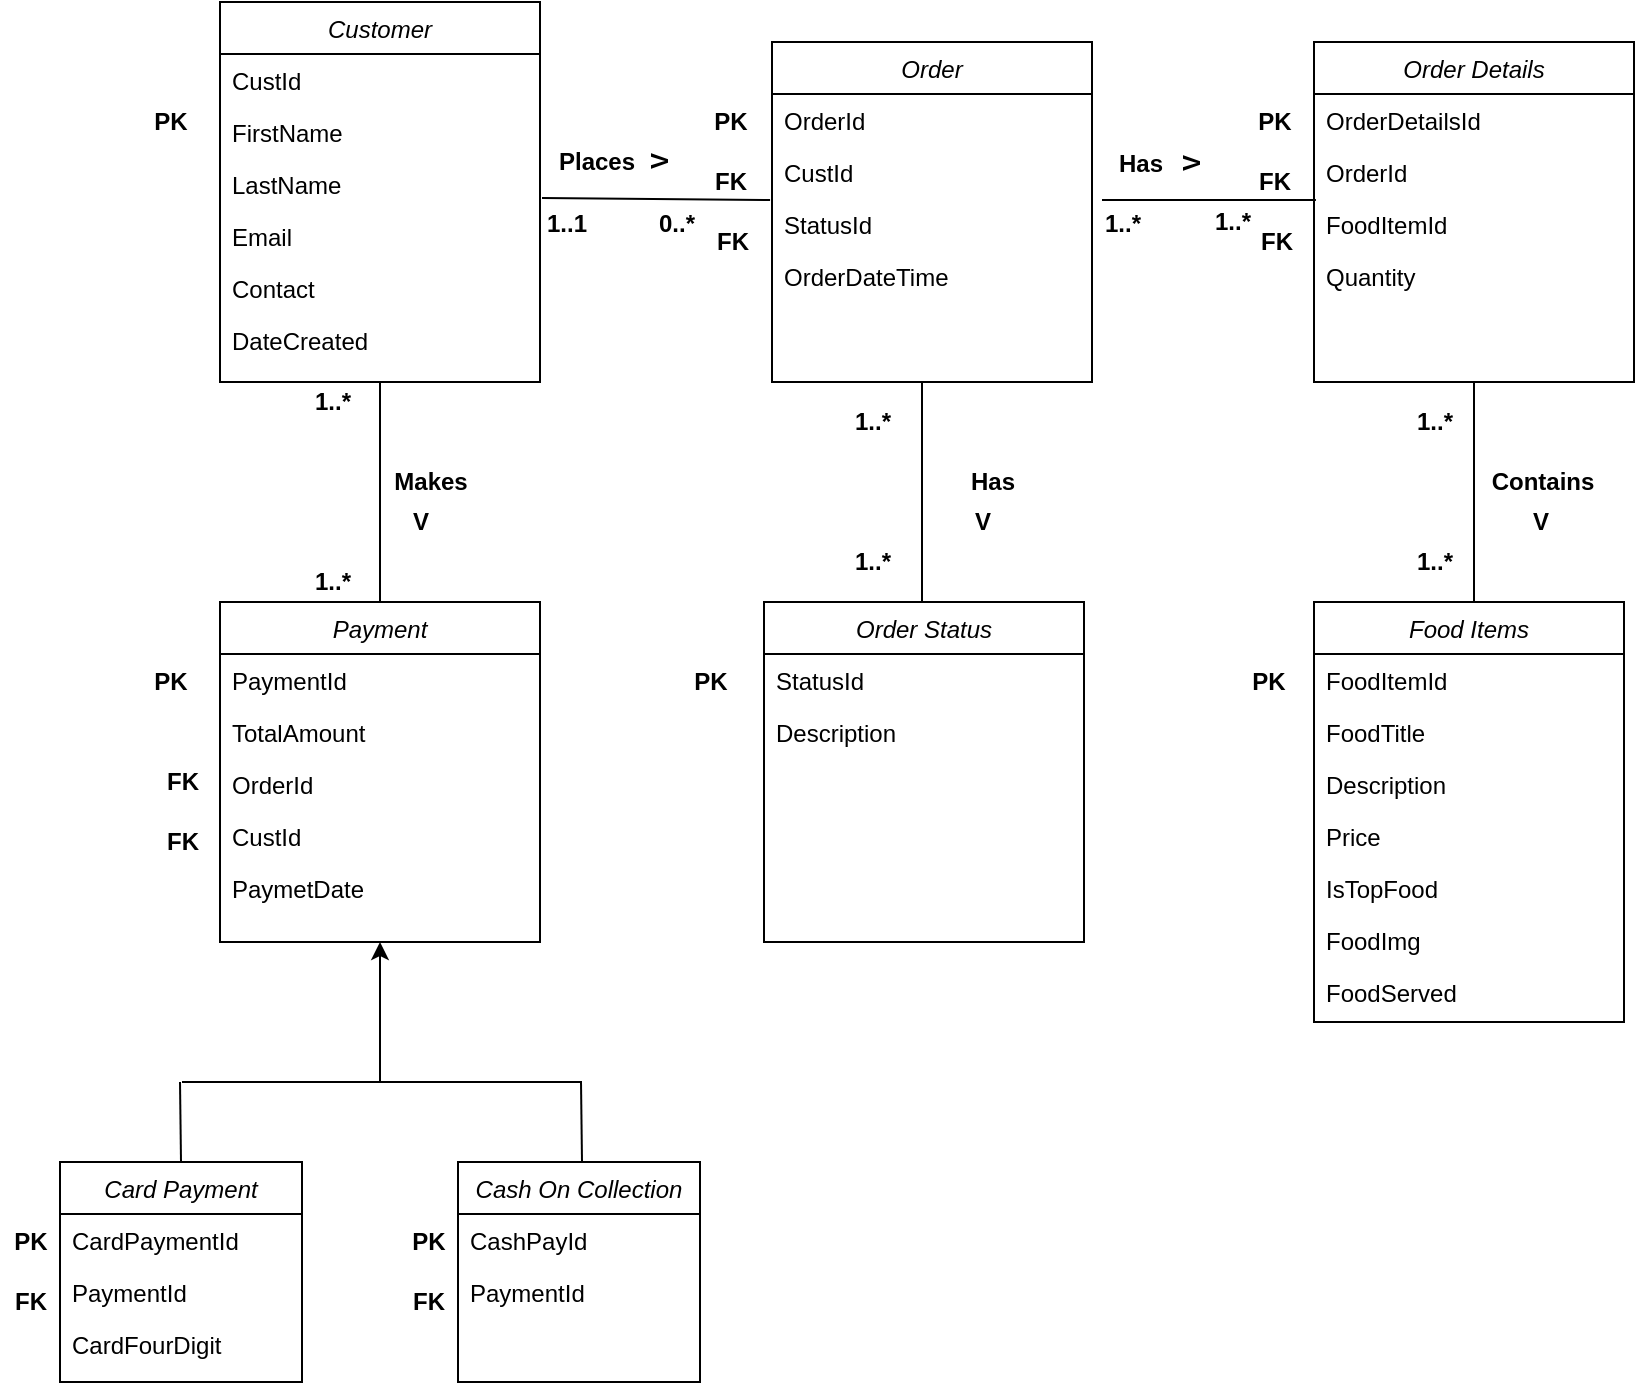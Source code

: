 <mxfile version="13.6.2" type="device"><diagram id="C5RBs43oDa-KdzZeNtuy" name="Page-1"><mxGraphModel dx="-546" dy="488" grid="1" gridSize="10" guides="1" tooltips="1" connect="1" arrows="1" fold="1" page="1" pageScale="1" pageWidth="827" pageHeight="1169" math="0" shadow="0"><root><mxCell id="WIyWlLk6GJQsqaUBKTNV-0"/><mxCell id="WIyWlLk6GJQsqaUBKTNV-1" parent="WIyWlLk6GJQsqaUBKTNV-0"/><mxCell id="n_rQoOBlj1_yAPAtQpMd-3" value="&lt;b&gt;PK&lt;/b&gt;" style="text;html=1;align=center;verticalAlign=middle;resizable=0;points=[];autosize=1;" parent="WIyWlLk6GJQsqaUBKTNV-1" vertex="1"><mxGeometry x="1739" y="70" width="30" height="20" as="geometry"/></mxCell><mxCell id="zkfFHV4jXpPFQw0GAbJ--0" value="Customer" style="swimlane;fontStyle=2;align=center;verticalAlign=top;childLayout=stackLayout;horizontal=1;startSize=26;horizontalStack=0;resizeParent=1;resizeLast=0;collapsible=1;marginBottom=0;rounded=0;shadow=0;strokeWidth=1;" parent="WIyWlLk6GJQsqaUBKTNV-1" vertex="1"><mxGeometry x="1779" y="20" width="160" height="190" as="geometry"><mxRectangle x="230" y="140" width="160" height="26" as="alternateBounds"/></mxGeometry></mxCell><mxCell id="zkfFHV4jXpPFQw0GAbJ--1" value="CustId" style="text;align=left;verticalAlign=top;spacingLeft=4;spacingRight=4;overflow=hidden;rotatable=0;points=[[0,0.5],[1,0.5]];portConstraint=eastwest;" parent="zkfFHV4jXpPFQw0GAbJ--0" vertex="1"><mxGeometry y="26" width="160" height="26" as="geometry"/></mxCell><mxCell id="zkfFHV4jXpPFQw0GAbJ--2" value="FirstName" style="text;align=left;verticalAlign=top;spacingLeft=4;spacingRight=4;overflow=hidden;rotatable=0;points=[[0,0.5],[1,0.5]];portConstraint=eastwest;rounded=0;shadow=0;html=0;" parent="zkfFHV4jXpPFQw0GAbJ--0" vertex="1"><mxGeometry y="52" width="160" height="26" as="geometry"/></mxCell><mxCell id="zkfFHV4jXpPFQw0GAbJ--3" value="LastName" style="text;align=left;verticalAlign=top;spacingLeft=4;spacingRight=4;overflow=hidden;rotatable=0;points=[[0,0.5],[1,0.5]];portConstraint=eastwest;rounded=0;shadow=0;html=0;" parent="zkfFHV4jXpPFQw0GAbJ--0" vertex="1"><mxGeometry y="78" width="160" height="26" as="geometry"/></mxCell><mxCell id="n_rQoOBlj1_yAPAtQpMd-1" value="Email" style="text;align=left;verticalAlign=top;spacingLeft=4;spacingRight=4;overflow=hidden;rotatable=0;points=[[0,0.5],[1,0.5]];portConstraint=eastwest;rounded=0;shadow=0;html=0;" parent="zkfFHV4jXpPFQw0GAbJ--0" vertex="1"><mxGeometry y="104" width="160" height="26" as="geometry"/></mxCell><mxCell id="n_rQoOBlj1_yAPAtQpMd-2" value="Contact" style="text;align=left;verticalAlign=top;spacingLeft=4;spacingRight=4;overflow=hidden;rotatable=0;points=[[0,0.5],[1,0.5]];portConstraint=eastwest;rounded=0;shadow=0;html=0;" parent="zkfFHV4jXpPFQw0GAbJ--0" vertex="1"><mxGeometry y="130" width="160" height="26" as="geometry"/></mxCell><mxCell id="iu5oXtb8yCJ7qpiZa51E-0" value="DateCreated" style="text;align=left;verticalAlign=top;spacingLeft=4;spacingRight=4;overflow=hidden;rotatable=0;points=[[0,0.5],[1,0.5]];portConstraint=eastwest;rounded=0;shadow=0;html=0;" vertex="1" parent="zkfFHV4jXpPFQw0GAbJ--0"><mxGeometry y="156" width="160" height="26" as="geometry"/></mxCell><mxCell id="n_rQoOBlj1_yAPAtQpMd-4" value="Payment" style="swimlane;fontStyle=2;align=center;verticalAlign=top;childLayout=stackLayout;horizontal=1;startSize=26;horizontalStack=0;resizeParent=1;resizeLast=0;collapsible=1;marginBottom=0;rounded=0;shadow=0;strokeWidth=1;" parent="WIyWlLk6GJQsqaUBKTNV-1" vertex="1"><mxGeometry x="1779" y="320" width="160" height="170" as="geometry"><mxRectangle x="230" y="140" width="160" height="26" as="alternateBounds"/></mxGeometry></mxCell><mxCell id="n_rQoOBlj1_yAPAtQpMd-5" value="PaymentId" style="text;align=left;verticalAlign=top;spacingLeft=4;spacingRight=4;overflow=hidden;rotatable=0;points=[[0,0.5],[1,0.5]];portConstraint=eastwest;" parent="n_rQoOBlj1_yAPAtQpMd-4" vertex="1"><mxGeometry y="26" width="160" height="26" as="geometry"/></mxCell><mxCell id="n_rQoOBlj1_yAPAtQpMd-6" value="TotalAmount" style="text;align=left;verticalAlign=top;spacingLeft=4;spacingRight=4;overflow=hidden;rotatable=0;points=[[0,0.5],[1,0.5]];portConstraint=eastwest;rounded=0;shadow=0;html=0;" parent="n_rQoOBlj1_yAPAtQpMd-4" vertex="1"><mxGeometry y="52" width="160" height="26" as="geometry"/></mxCell><mxCell id="n_rQoOBlj1_yAPAtQpMd-9" value="OrderId" style="text;align=left;verticalAlign=top;spacingLeft=4;spacingRight=4;overflow=hidden;rotatable=0;points=[[0,0.5],[1,0.5]];portConstraint=eastwest;rounded=0;shadow=0;html=0;" parent="n_rQoOBlj1_yAPAtQpMd-4" vertex="1"><mxGeometry y="78" width="160" height="26" as="geometry"/></mxCell><mxCell id="n_rQoOBlj1_yAPAtQpMd-8" value="CustId" style="text;align=left;verticalAlign=top;spacingLeft=4;spacingRight=4;overflow=hidden;rotatable=0;points=[[0,0.5],[1,0.5]];portConstraint=eastwest;rounded=0;shadow=0;html=0;" parent="n_rQoOBlj1_yAPAtQpMd-4" vertex="1"><mxGeometry y="104" width="160" height="26" as="geometry"/></mxCell><mxCell id="n_rQoOBlj1_yAPAtQpMd-7" value="PaymetDate" style="text;align=left;verticalAlign=top;spacingLeft=4;spacingRight=4;overflow=hidden;rotatable=0;points=[[0,0.5],[1,0.5]];portConstraint=eastwest;rounded=0;shadow=0;html=0;" parent="n_rQoOBlj1_yAPAtQpMd-4" vertex="1"><mxGeometry y="130" width="160" height="26" as="geometry"/></mxCell><mxCell id="n_rQoOBlj1_yAPAtQpMd-10" value="" style="endArrow=none;html=1;exitX=0.5;exitY=0;exitDx=0;exitDy=0;" parent="WIyWlLk6GJQsqaUBKTNV-1" source="n_rQoOBlj1_yAPAtQpMd-4" edge="1"><mxGeometry width="50" height="50" relative="1" as="geometry"><mxPoint x="1809" y="260" as="sourcePoint"/><mxPoint x="1859" y="210" as="targetPoint"/></mxGeometry></mxCell><mxCell id="n_rQoOBlj1_yAPAtQpMd-11" value="Makes" style="text;html=1;align=center;verticalAlign=middle;resizable=0;points=[];autosize=1;fontStyle=1" parent="WIyWlLk6GJQsqaUBKTNV-1" vertex="1"><mxGeometry x="1859" y="250" width="50" height="20" as="geometry"/></mxCell><mxCell id="n_rQoOBlj1_yAPAtQpMd-12" value="V" style="text;html=1;align=center;verticalAlign=middle;resizable=0;points=[];autosize=1;fontStyle=1" parent="WIyWlLk6GJQsqaUBKTNV-1" vertex="1"><mxGeometry x="1869" y="270" width="20" height="20" as="geometry"/></mxCell><mxCell id="n_rQoOBlj1_yAPAtQpMd-13" value="&lt;b&gt;PK&lt;/b&gt;" style="text;html=1;align=center;verticalAlign=middle;resizable=0;points=[];autosize=1;" parent="WIyWlLk6GJQsqaUBKTNV-1" vertex="1"><mxGeometry x="1739" y="350" width="30" height="20" as="geometry"/></mxCell><mxCell id="n_rQoOBlj1_yAPAtQpMd-14" value="&lt;b&gt;FK&lt;/b&gt;" style="text;html=1;align=center;verticalAlign=middle;resizable=0;points=[];autosize=1;" parent="WIyWlLk6GJQsqaUBKTNV-1" vertex="1"><mxGeometry x="1744.5" y="400" width="30" height="20" as="geometry"/></mxCell><mxCell id="n_rQoOBlj1_yAPAtQpMd-15" value="&lt;b&gt;FK&lt;/b&gt;" style="text;html=1;align=center;verticalAlign=middle;resizable=0;points=[];autosize=1;" parent="WIyWlLk6GJQsqaUBKTNV-1" vertex="1"><mxGeometry x="1744.5" y="430" width="30" height="20" as="geometry"/></mxCell><mxCell id="n_rQoOBlj1_yAPAtQpMd-16" value="" style="endArrow=classic;html=1;" parent="WIyWlLk6GJQsqaUBKTNV-1" edge="1"><mxGeometry width="50" height="50" relative="1" as="geometry"><mxPoint x="1859" y="560" as="sourcePoint"/><mxPoint x="1859" y="490" as="targetPoint"/></mxGeometry></mxCell><mxCell id="n_rQoOBlj1_yAPAtQpMd-17" value="" style="endArrow=none;html=1;" parent="WIyWlLk6GJQsqaUBKTNV-1" edge="1"><mxGeometry width="50" height="50" relative="1" as="geometry"><mxPoint x="1859" y="560" as="sourcePoint"/><mxPoint x="1960" y="560" as="targetPoint"/></mxGeometry></mxCell><mxCell id="n_rQoOBlj1_yAPAtQpMd-18" value="" style="endArrow=none;html=1;" parent="WIyWlLk6GJQsqaUBKTNV-1" edge="1"><mxGeometry width="50" height="50" relative="1" as="geometry"><mxPoint x="1760" y="560" as="sourcePoint"/><mxPoint x="1859" y="560" as="targetPoint"/></mxGeometry></mxCell><mxCell id="n_rQoOBlj1_yAPAtQpMd-53" value="Order Details" style="swimlane;fontStyle=2;align=center;verticalAlign=top;childLayout=stackLayout;horizontal=1;startSize=26;horizontalStack=0;resizeParent=1;resizeLast=0;collapsible=1;marginBottom=0;rounded=0;shadow=0;strokeWidth=1;" parent="WIyWlLk6GJQsqaUBKTNV-1" vertex="1"><mxGeometry x="2326" y="40" width="160" height="170" as="geometry"><mxRectangle x="230" y="140" width="160" height="26" as="alternateBounds"/></mxGeometry></mxCell><mxCell id="n_rQoOBlj1_yAPAtQpMd-54" value="OrderDetailsId" style="text;align=left;verticalAlign=top;spacingLeft=4;spacingRight=4;overflow=hidden;rotatable=0;points=[[0,0.5],[1,0.5]];portConstraint=eastwest;" parent="n_rQoOBlj1_yAPAtQpMd-53" vertex="1"><mxGeometry y="26" width="160" height="26" as="geometry"/></mxCell><mxCell id="n_rQoOBlj1_yAPAtQpMd-55" value="OrderId" style="text;align=left;verticalAlign=top;spacingLeft=4;spacingRight=4;overflow=hidden;rotatable=0;points=[[0,0.5],[1,0.5]];portConstraint=eastwest;rounded=0;shadow=0;html=0;" parent="n_rQoOBlj1_yAPAtQpMd-53" vertex="1"><mxGeometry y="52" width="160" height="26" as="geometry"/></mxCell><mxCell id="n_rQoOBlj1_yAPAtQpMd-56" value="FoodItemId" style="text;align=left;verticalAlign=top;spacingLeft=4;spacingRight=4;overflow=hidden;rotatable=0;points=[[0,0.5],[1,0.5]];portConstraint=eastwest;rounded=0;shadow=0;html=0;" parent="n_rQoOBlj1_yAPAtQpMd-53" vertex="1"><mxGeometry y="78" width="160" height="26" as="geometry"/></mxCell><mxCell id="n_rQoOBlj1_yAPAtQpMd-57" value="Quantity" style="text;align=left;verticalAlign=top;spacingLeft=4;spacingRight=4;overflow=hidden;rotatable=0;points=[[0,0.5],[1,0.5]];portConstraint=eastwest;rounded=0;shadow=0;html=0;" parent="n_rQoOBlj1_yAPAtQpMd-53" vertex="1"><mxGeometry y="104" width="160" height="26" as="geometry"/></mxCell><mxCell id="n_rQoOBlj1_yAPAtQpMd-19" value="Card Payment" style="swimlane;fontStyle=2;align=center;verticalAlign=top;childLayout=stackLayout;horizontal=1;startSize=26;horizontalStack=0;resizeParent=1;resizeLast=0;collapsible=1;marginBottom=0;rounded=0;shadow=0;strokeWidth=1;" parent="WIyWlLk6GJQsqaUBKTNV-1" vertex="1"><mxGeometry x="1699" y="600" width="121" height="110" as="geometry"><mxRectangle x="230" y="140" width="160" height="26" as="alternateBounds"/></mxGeometry></mxCell><mxCell id="n_rQoOBlj1_yAPAtQpMd-20" value="CardPaymentId" style="text;align=left;verticalAlign=top;spacingLeft=4;spacingRight=4;overflow=hidden;rotatable=0;points=[[0,0.5],[1,0.5]];portConstraint=eastwest;" parent="n_rQoOBlj1_yAPAtQpMd-19" vertex="1"><mxGeometry y="26" width="121" height="26" as="geometry"/></mxCell><mxCell id="n_rQoOBlj1_yAPAtQpMd-21" value="PaymentId" style="text;align=left;verticalAlign=top;spacingLeft=4;spacingRight=4;overflow=hidden;rotatable=0;points=[[0,0.5],[1,0.5]];portConstraint=eastwest;rounded=0;shadow=0;html=0;" parent="n_rQoOBlj1_yAPAtQpMd-19" vertex="1"><mxGeometry y="52" width="121" height="26" as="geometry"/></mxCell><mxCell id="n_rQoOBlj1_yAPAtQpMd-26" value="CardFourDigit" style="text;align=left;verticalAlign=top;spacingLeft=4;spacingRight=4;overflow=hidden;rotatable=0;points=[[0,0.5],[1,0.5]];portConstraint=eastwest;rounded=0;shadow=0;html=0;" parent="n_rQoOBlj1_yAPAtQpMd-19" vertex="1"><mxGeometry y="78" width="121" height="26" as="geometry"/></mxCell><mxCell id="n_rQoOBlj1_yAPAtQpMd-27" value="&lt;b&gt;PK&lt;/b&gt;" style="text;html=1;align=center;verticalAlign=middle;resizable=0;points=[];autosize=1;" parent="WIyWlLk6GJQsqaUBKTNV-1" vertex="1"><mxGeometry x="1669" y="630" width="30" height="20" as="geometry"/></mxCell><mxCell id="n_rQoOBlj1_yAPAtQpMd-38" value="Order" style="swimlane;fontStyle=2;align=center;verticalAlign=top;childLayout=stackLayout;horizontal=1;startSize=26;horizontalStack=0;resizeParent=1;resizeLast=0;collapsible=1;marginBottom=0;rounded=0;shadow=0;strokeWidth=1;" parent="WIyWlLk6GJQsqaUBKTNV-1" vertex="1"><mxGeometry x="2055" y="40" width="160" height="170" as="geometry"><mxRectangle x="230" y="140" width="160" height="26" as="alternateBounds"/></mxGeometry></mxCell><mxCell id="n_rQoOBlj1_yAPAtQpMd-39" value="OrderId" style="text;align=left;verticalAlign=top;spacingLeft=4;spacingRight=4;overflow=hidden;rotatable=0;points=[[0,0.5],[1,0.5]];portConstraint=eastwest;" parent="n_rQoOBlj1_yAPAtQpMd-38" vertex="1"><mxGeometry y="26" width="160" height="26" as="geometry"/></mxCell><mxCell id="n_rQoOBlj1_yAPAtQpMd-40" value="CustId" style="text;align=left;verticalAlign=top;spacingLeft=4;spacingRight=4;overflow=hidden;rotatable=0;points=[[0,0.5],[1,0.5]];portConstraint=eastwest;rounded=0;shadow=0;html=0;" parent="n_rQoOBlj1_yAPAtQpMd-38" vertex="1"><mxGeometry y="52" width="160" height="26" as="geometry"/></mxCell><mxCell id="n_rQoOBlj1_yAPAtQpMd-41" value="StatusId" style="text;align=left;verticalAlign=top;spacingLeft=4;spacingRight=4;overflow=hidden;rotatable=0;points=[[0,0.5],[1,0.5]];portConstraint=eastwest;rounded=0;shadow=0;html=0;" parent="n_rQoOBlj1_yAPAtQpMd-38" vertex="1"><mxGeometry y="78" width="160" height="26" as="geometry"/></mxCell><mxCell id="n_rQoOBlj1_yAPAtQpMd-44" value="OrderDateTime" style="text;align=left;verticalAlign=top;spacingLeft=4;spacingRight=4;overflow=hidden;rotatable=0;points=[[0,0.5],[1,0.5]];portConstraint=eastwest;rounded=0;shadow=0;html=0;" parent="n_rQoOBlj1_yAPAtQpMd-38" vertex="1"><mxGeometry y="104" width="160" height="26" as="geometry"/></mxCell><mxCell id="n_rQoOBlj1_yAPAtQpMd-28" value="&lt;b&gt;FK&lt;/b&gt;" style="text;html=1;align=center;verticalAlign=middle;resizable=0;points=[];autosize=1;" parent="WIyWlLk6GJQsqaUBKTNV-1" vertex="1"><mxGeometry x="1669" y="660" width="30" height="20" as="geometry"/></mxCell><mxCell id="n_rQoOBlj1_yAPAtQpMd-29" value="Cash On Collection" style="swimlane;fontStyle=2;align=center;verticalAlign=top;childLayout=stackLayout;horizontal=1;startSize=26;horizontalStack=0;resizeParent=1;resizeLast=0;collapsible=1;marginBottom=0;rounded=0;shadow=0;strokeWidth=1;" parent="WIyWlLk6GJQsqaUBKTNV-1" vertex="1"><mxGeometry x="1898" y="600" width="121" height="110" as="geometry"><mxRectangle x="230" y="140" width="160" height="26" as="alternateBounds"/></mxGeometry></mxCell><mxCell id="n_rQoOBlj1_yAPAtQpMd-30" value="CashPayId" style="text;align=left;verticalAlign=top;spacingLeft=4;spacingRight=4;overflow=hidden;rotatable=0;points=[[0,0.5],[1,0.5]];portConstraint=eastwest;" parent="n_rQoOBlj1_yAPAtQpMd-29" vertex="1"><mxGeometry y="26" width="121" height="26" as="geometry"/></mxCell><mxCell id="n_rQoOBlj1_yAPAtQpMd-31" value="PaymentId" style="text;align=left;verticalAlign=top;spacingLeft=4;spacingRight=4;overflow=hidden;rotatable=0;points=[[0,0.5],[1,0.5]];portConstraint=eastwest;rounded=0;shadow=0;html=0;" parent="n_rQoOBlj1_yAPAtQpMd-29" vertex="1"><mxGeometry y="52" width="121" height="26" as="geometry"/></mxCell><mxCell id="n_rQoOBlj1_yAPAtQpMd-33" value="" style="endArrow=none;html=1;exitX=0.5;exitY=0;exitDx=0;exitDy=0;" parent="WIyWlLk6GJQsqaUBKTNV-1" source="n_rQoOBlj1_yAPAtQpMd-19" edge="1"><mxGeometry width="50" height="50" relative="1" as="geometry"><mxPoint x="1759" y="590" as="sourcePoint"/><mxPoint x="1759" y="560" as="targetPoint"/></mxGeometry></mxCell><mxCell id="n_rQoOBlj1_yAPAtQpMd-34" value="" style="endArrow=none;html=1;exitX=0.5;exitY=0;exitDx=0;exitDy=0;" parent="WIyWlLk6GJQsqaUBKTNV-1" edge="1"><mxGeometry width="50" height="50" relative="1" as="geometry"><mxPoint x="1960" y="600" as="sourcePoint"/><mxPoint x="1959.5" y="560" as="targetPoint"/></mxGeometry></mxCell><mxCell id="n_rQoOBlj1_yAPAtQpMd-35" value="&lt;b&gt;PK&lt;/b&gt;" style="text;html=1;align=center;verticalAlign=middle;resizable=0;points=[];autosize=1;" parent="WIyWlLk6GJQsqaUBKTNV-1" vertex="1"><mxGeometry x="1868" y="630" width="30" height="20" as="geometry"/></mxCell><mxCell id="n_rQoOBlj1_yAPAtQpMd-36" value="&lt;b&gt;FK&lt;/b&gt;" style="text;html=1;align=center;verticalAlign=middle;resizable=0;points=[];autosize=1;" parent="WIyWlLk6GJQsqaUBKTNV-1" vertex="1"><mxGeometry x="1868" y="660" width="30" height="20" as="geometry"/></mxCell><mxCell id="n_rQoOBlj1_yAPAtQpMd-37" value="" style="endArrow=none;html=1;entryX=-0.006;entryY=0.115;entryDx=0;entryDy=0;entryPerimeter=0;" parent="WIyWlLk6GJQsqaUBKTNV-1" edge="1"><mxGeometry width="50" height="50" relative="1" as="geometry"><mxPoint x="1940" y="118" as="sourcePoint"/><mxPoint x="2054.04" y="118.99" as="targetPoint"/></mxGeometry></mxCell><mxCell id="n_rQoOBlj1_yAPAtQpMd-45" value="Places" style="text;html=1;align=center;verticalAlign=middle;resizable=0;points=[];autosize=1;fontStyle=1" parent="WIyWlLk6GJQsqaUBKTNV-1" vertex="1"><mxGeometry x="1942" y="90" width="50" height="20" as="geometry"/></mxCell><mxCell id="n_rQoOBlj1_yAPAtQpMd-47" value="V" style="text;html=1;align=center;verticalAlign=middle;resizable=0;points=[];autosize=1;fontStyle=1;rotation=-90;" parent="WIyWlLk6GJQsqaUBKTNV-1" vertex="1"><mxGeometry x="1989" y="90" width="20" height="20" as="geometry"/></mxCell><mxCell id="n_rQoOBlj1_yAPAtQpMd-50" value="&lt;b&gt;PK&lt;/b&gt;" style="text;html=1;align=center;verticalAlign=middle;resizable=0;points=[];autosize=1;" parent="WIyWlLk6GJQsqaUBKTNV-1" vertex="1"><mxGeometry x="2019" y="70" width="30" height="20" as="geometry"/></mxCell><mxCell id="n_rQoOBlj1_yAPAtQpMd-51" value="&lt;b&gt;FK&lt;/b&gt;" style="text;html=1;align=center;verticalAlign=middle;resizable=0;points=[];autosize=1;" parent="WIyWlLk6GJQsqaUBKTNV-1" vertex="1"><mxGeometry x="2019" y="100" width="30" height="20" as="geometry"/></mxCell><mxCell id="n_rQoOBlj1_yAPAtQpMd-52" value="&lt;b&gt;FK&lt;/b&gt;" style="text;html=1;align=center;verticalAlign=middle;resizable=0;points=[];autosize=1;" parent="WIyWlLk6GJQsqaUBKTNV-1" vertex="1"><mxGeometry x="2020" y="130" width="30" height="20" as="geometry"/></mxCell><mxCell id="n_rQoOBlj1_yAPAtQpMd-58" value="" style="endArrow=none;html=1;entryX=0.006;entryY=0.038;entryDx=0;entryDy=0;entryPerimeter=0;" parent="WIyWlLk6GJQsqaUBKTNV-1" target="n_rQoOBlj1_yAPAtQpMd-56" edge="1"><mxGeometry width="50" height="50" relative="1" as="geometry"><mxPoint x="2220" y="119" as="sourcePoint"/><mxPoint x="2299" y="120" as="targetPoint"/></mxGeometry></mxCell><mxCell id="n_rQoOBlj1_yAPAtQpMd-59" value="Has" style="text;html=1;align=center;verticalAlign=middle;resizable=0;points=[];autosize=1;fontStyle=1" parent="WIyWlLk6GJQsqaUBKTNV-1" vertex="1"><mxGeometry x="2219" y="91" width="40" height="20" as="geometry"/></mxCell><mxCell id="n_rQoOBlj1_yAPAtQpMd-60" value="V" style="text;html=1;align=center;verticalAlign=middle;resizable=0;points=[];autosize=1;fontStyle=1;rotation=-90;" parent="WIyWlLk6GJQsqaUBKTNV-1" vertex="1"><mxGeometry x="2255" y="91" width="20" height="20" as="geometry"/></mxCell><mxCell id="n_rQoOBlj1_yAPAtQpMd-61" value="&lt;b&gt;PK&lt;/b&gt;" style="text;html=1;align=center;verticalAlign=middle;resizable=0;points=[];autosize=1;" parent="WIyWlLk6GJQsqaUBKTNV-1" vertex="1"><mxGeometry x="2291" y="70" width="30" height="20" as="geometry"/></mxCell><mxCell id="n_rQoOBlj1_yAPAtQpMd-62" value="&lt;b&gt;FK&lt;/b&gt;" style="text;html=1;align=center;verticalAlign=middle;resizable=0;points=[];autosize=1;" parent="WIyWlLk6GJQsqaUBKTNV-1" vertex="1"><mxGeometry x="2291" y="100" width="30" height="20" as="geometry"/></mxCell><mxCell id="n_rQoOBlj1_yAPAtQpMd-63" value="&lt;b&gt;FK&lt;/b&gt;" style="text;html=1;align=center;verticalAlign=middle;resizable=0;points=[];autosize=1;" parent="WIyWlLk6GJQsqaUBKTNV-1" vertex="1"><mxGeometry x="2292" y="130" width="30" height="20" as="geometry"/></mxCell><mxCell id="n_rQoOBlj1_yAPAtQpMd-64" value="" style="endArrow=none;html=1;entryX=0.5;entryY=1;entryDx=0;entryDy=0;" parent="WIyWlLk6GJQsqaUBKTNV-1" edge="1"><mxGeometry width="50" height="50" relative="1" as="geometry"><mxPoint x="2406" y="320" as="sourcePoint"/><mxPoint x="2406" y="210" as="targetPoint"/></mxGeometry></mxCell><mxCell id="n_rQoOBlj1_yAPAtQpMd-65" value="Contains" style="text;html=1;align=center;verticalAlign=middle;resizable=0;points=[];autosize=1;fontStyle=1" parent="WIyWlLk6GJQsqaUBKTNV-1" vertex="1"><mxGeometry x="2405" y="250" width="70" height="20" as="geometry"/></mxCell><mxCell id="n_rQoOBlj1_yAPAtQpMd-66" value="V" style="text;html=1;align=center;verticalAlign=middle;resizable=0;points=[];autosize=1;fontStyle=1" parent="WIyWlLk6GJQsqaUBKTNV-1" vertex="1"><mxGeometry x="2429" y="270" width="20" height="20" as="geometry"/></mxCell><mxCell id="n_rQoOBlj1_yAPAtQpMd-75" value="&lt;b&gt;PK&lt;/b&gt;" style="text;html=1;align=center;verticalAlign=middle;resizable=0;points=[];autosize=1;" parent="WIyWlLk6GJQsqaUBKTNV-1" vertex="1"><mxGeometry x="2288" y="350" width="30" height="20" as="geometry"/></mxCell><mxCell id="n_rQoOBlj1_yAPAtQpMd-82" value="Has" style="text;html=1;align=center;verticalAlign=middle;resizable=0;points=[];autosize=1;fontStyle=1" parent="WIyWlLk6GJQsqaUBKTNV-1" vertex="1"><mxGeometry x="2145" y="250" width="40" height="20" as="geometry"/></mxCell><mxCell id="n_rQoOBlj1_yAPAtQpMd-84" value="&lt;b&gt;PK&lt;/b&gt;" style="text;html=1;align=center;verticalAlign=middle;resizable=0;points=[];autosize=1;" parent="WIyWlLk6GJQsqaUBKTNV-1" vertex="1"><mxGeometry x="2009" y="350" width="30" height="20" as="geometry"/></mxCell><mxCell id="n_rQoOBlj1_yAPAtQpMd-85" value="1..1" style="text;html=1;align=center;verticalAlign=middle;resizable=0;points=[];autosize=1;fontStyle=1" parent="WIyWlLk6GJQsqaUBKTNV-1" vertex="1"><mxGeometry x="1932" y="121" width="40" height="20" as="geometry"/></mxCell><mxCell id="n_rQoOBlj1_yAPAtQpMd-86" value="0..*" style="text;html=1;align=center;verticalAlign=middle;resizable=0;points=[];autosize=1;fontStyle=1" parent="WIyWlLk6GJQsqaUBKTNV-1" vertex="1"><mxGeometry x="1992" y="121" width="30" height="20" as="geometry"/></mxCell><mxCell id="n_rQoOBlj1_yAPAtQpMd-87" value="1..*" style="text;html=1;align=center;verticalAlign=middle;resizable=0;points=[];autosize=1;fontStyle=1" parent="WIyWlLk6GJQsqaUBKTNV-1" vertex="1"><mxGeometry x="1820" y="210" width="30" height="20" as="geometry"/></mxCell><mxCell id="n_rQoOBlj1_yAPAtQpMd-88" value="1..*" style="text;html=1;align=center;verticalAlign=middle;resizable=0;points=[];autosize=1;fontStyle=1" parent="WIyWlLk6GJQsqaUBKTNV-1" vertex="1"><mxGeometry x="1820" y="300" width="30" height="20" as="geometry"/></mxCell><mxCell id="n_rQoOBlj1_yAPAtQpMd-89" value="1..*" style="text;html=1;align=center;verticalAlign=middle;resizable=0;points=[];autosize=1;fontStyle=1" parent="WIyWlLk6GJQsqaUBKTNV-1" vertex="1"><mxGeometry x="2371" y="220" width="30" height="20" as="geometry"/></mxCell><mxCell id="n_rQoOBlj1_yAPAtQpMd-90" value="1..*" style="text;html=1;align=center;verticalAlign=middle;resizable=0;points=[];autosize=1;fontStyle=1" parent="WIyWlLk6GJQsqaUBKTNV-1" vertex="1"><mxGeometry x="2371" y="290" width="30" height="20" as="geometry"/></mxCell><mxCell id="n_rQoOBlj1_yAPAtQpMd-93" value="1..*" style="text;html=1;align=center;verticalAlign=middle;resizable=0;points=[];autosize=1;fontStyle=1" parent="WIyWlLk6GJQsqaUBKTNV-1" vertex="1"><mxGeometry x="2215" y="121" width="30" height="20" as="geometry"/></mxCell><mxCell id="n_rQoOBlj1_yAPAtQpMd-94" value="1..*" style="text;html=1;align=center;verticalAlign=middle;resizable=0;points=[];autosize=1;fontStyle=1" parent="WIyWlLk6GJQsqaUBKTNV-1" vertex="1"><mxGeometry x="2270" y="120" width="30" height="20" as="geometry"/></mxCell><mxCell id="n_rQoOBlj1_yAPAtQpMd-95" value="1..*" style="text;html=1;align=center;verticalAlign=middle;resizable=0;points=[];autosize=1;fontStyle=1" parent="WIyWlLk6GJQsqaUBKTNV-1" vertex="1"><mxGeometry x="2090" y="220" width="30" height="20" as="geometry"/></mxCell><mxCell id="n_rQoOBlj1_yAPAtQpMd-96" value="1..*" style="text;html=1;align=center;verticalAlign=middle;resizable=0;points=[];autosize=1;fontStyle=1" parent="WIyWlLk6GJQsqaUBKTNV-1" vertex="1"><mxGeometry x="2090" y="290" width="30" height="20" as="geometry"/></mxCell><mxCell id="n_rQoOBlj1_yAPAtQpMd-67" value="Food Items" style="swimlane;fontStyle=2;align=center;verticalAlign=top;childLayout=stackLayout;horizontal=1;startSize=26;horizontalStack=0;resizeParent=1;resizeLast=0;collapsible=1;marginBottom=0;rounded=0;shadow=0;strokeWidth=1;" parent="WIyWlLk6GJQsqaUBKTNV-1" vertex="1"><mxGeometry x="2326" y="320" width="155" height="210" as="geometry"><mxRectangle x="230" y="140" width="160" height="26" as="alternateBounds"/></mxGeometry></mxCell><mxCell id="n_rQoOBlj1_yAPAtQpMd-68" value="FoodItemId" style="text;align=left;verticalAlign=top;spacingLeft=4;spacingRight=4;overflow=hidden;rotatable=0;points=[[0,0.5],[1,0.5]];portConstraint=eastwest;" parent="n_rQoOBlj1_yAPAtQpMd-67" vertex="1"><mxGeometry y="26" width="155" height="26" as="geometry"/></mxCell><mxCell id="n_rQoOBlj1_yAPAtQpMd-69" value="FoodTitle" style="text;align=left;verticalAlign=top;spacingLeft=4;spacingRight=4;overflow=hidden;rotatable=0;points=[[0,0.5],[1,0.5]];portConstraint=eastwest;rounded=0;shadow=0;html=0;" parent="n_rQoOBlj1_yAPAtQpMd-67" vertex="1"><mxGeometry y="52" width="155" height="26" as="geometry"/></mxCell><mxCell id="iu5oXtb8yCJ7qpiZa51E-1" value="Description" style="text;align=left;verticalAlign=top;spacingLeft=4;spacingRight=4;overflow=hidden;rotatable=0;points=[[0,0.5],[1,0.5]];portConstraint=eastwest;rounded=0;shadow=0;html=0;" vertex="1" parent="n_rQoOBlj1_yAPAtQpMd-67"><mxGeometry y="78" width="155" height="26" as="geometry"/></mxCell><mxCell id="n_rQoOBlj1_yAPAtQpMd-70" value="Price" style="text;align=left;verticalAlign=top;spacingLeft=4;spacingRight=4;overflow=hidden;rotatable=0;points=[[0,0.5],[1,0.5]];portConstraint=eastwest;rounded=0;shadow=0;html=0;" parent="n_rQoOBlj1_yAPAtQpMd-67" vertex="1"><mxGeometry y="104" width="155" height="26" as="geometry"/></mxCell><mxCell id="iu5oXtb8yCJ7qpiZa51E-2" value="IsTopFood" style="text;align=left;verticalAlign=top;spacingLeft=4;spacingRight=4;overflow=hidden;rotatable=0;points=[[0,0.5],[1,0.5]];portConstraint=eastwest;rounded=0;shadow=0;html=0;" vertex="1" parent="n_rQoOBlj1_yAPAtQpMd-67"><mxGeometry y="130" width="155" height="26" as="geometry"/></mxCell><mxCell id="iu5oXtb8yCJ7qpiZa51E-3" value="FoodImg" style="text;align=left;verticalAlign=top;spacingLeft=4;spacingRight=4;overflow=hidden;rotatable=0;points=[[0,0.5],[1,0.5]];portConstraint=eastwest;rounded=0;shadow=0;html=0;" vertex="1" parent="n_rQoOBlj1_yAPAtQpMd-67"><mxGeometry y="156" width="155" height="26" as="geometry"/></mxCell><mxCell id="iu5oXtb8yCJ7qpiZa51E-4" value="FoodServed" style="text;align=left;verticalAlign=top;spacingLeft=4;spacingRight=4;overflow=hidden;rotatable=0;points=[[0,0.5],[1,0.5]];portConstraint=eastwest;rounded=0;shadow=0;html=0;" vertex="1" parent="n_rQoOBlj1_yAPAtQpMd-67"><mxGeometry y="182" width="155" height="26" as="geometry"/></mxCell><mxCell id="q5yxd2geH65yL2bWDA1R-1" value="" style="endArrow=none;html=1;entryX=0.5;entryY=1;entryDx=0;entryDy=0;" parent="WIyWlLk6GJQsqaUBKTNV-1" edge="1"><mxGeometry width="50" height="50" relative="1" as="geometry"><mxPoint x="2130" y="320" as="sourcePoint"/><mxPoint x="2130" y="210" as="targetPoint"/></mxGeometry></mxCell><mxCell id="n_rQoOBlj1_yAPAtQpMd-76" value="Order Status" style="swimlane;fontStyle=2;align=center;verticalAlign=top;childLayout=stackLayout;horizontal=1;startSize=26;horizontalStack=0;resizeParent=1;resizeLast=0;collapsible=1;marginBottom=0;rounded=0;shadow=0;strokeWidth=1;" parent="WIyWlLk6GJQsqaUBKTNV-1" vertex="1"><mxGeometry x="2051" y="320" width="160" height="170" as="geometry"><mxRectangle x="230" y="140" width="160" height="26" as="alternateBounds"/></mxGeometry></mxCell><mxCell id="n_rQoOBlj1_yAPAtQpMd-77" value="StatusId" style="text;align=left;verticalAlign=top;spacingLeft=4;spacingRight=4;overflow=hidden;rotatable=0;points=[[0,0.5],[1,0.5]];portConstraint=eastwest;" parent="n_rQoOBlj1_yAPAtQpMd-76" vertex="1"><mxGeometry y="26" width="160" height="26" as="geometry"/></mxCell><mxCell id="n_rQoOBlj1_yAPAtQpMd-80" value="Description" style="text;align=left;verticalAlign=top;spacingLeft=4;spacingRight=4;overflow=hidden;rotatable=0;points=[[0,0.5],[1,0.5]];portConstraint=eastwest;rounded=0;shadow=0;html=0;" parent="n_rQoOBlj1_yAPAtQpMd-76" vertex="1"><mxGeometry y="52" width="160" height="26" as="geometry"/></mxCell><mxCell id="q5yxd2geH65yL2bWDA1R-2" value="V" style="text;html=1;align=center;verticalAlign=middle;resizable=0;points=[];autosize=1;fontStyle=1" parent="WIyWlLk6GJQsqaUBKTNV-1" vertex="1"><mxGeometry x="2150" y="270" width="20" height="20" as="geometry"/></mxCell></root></mxGraphModel></diagram></mxfile>